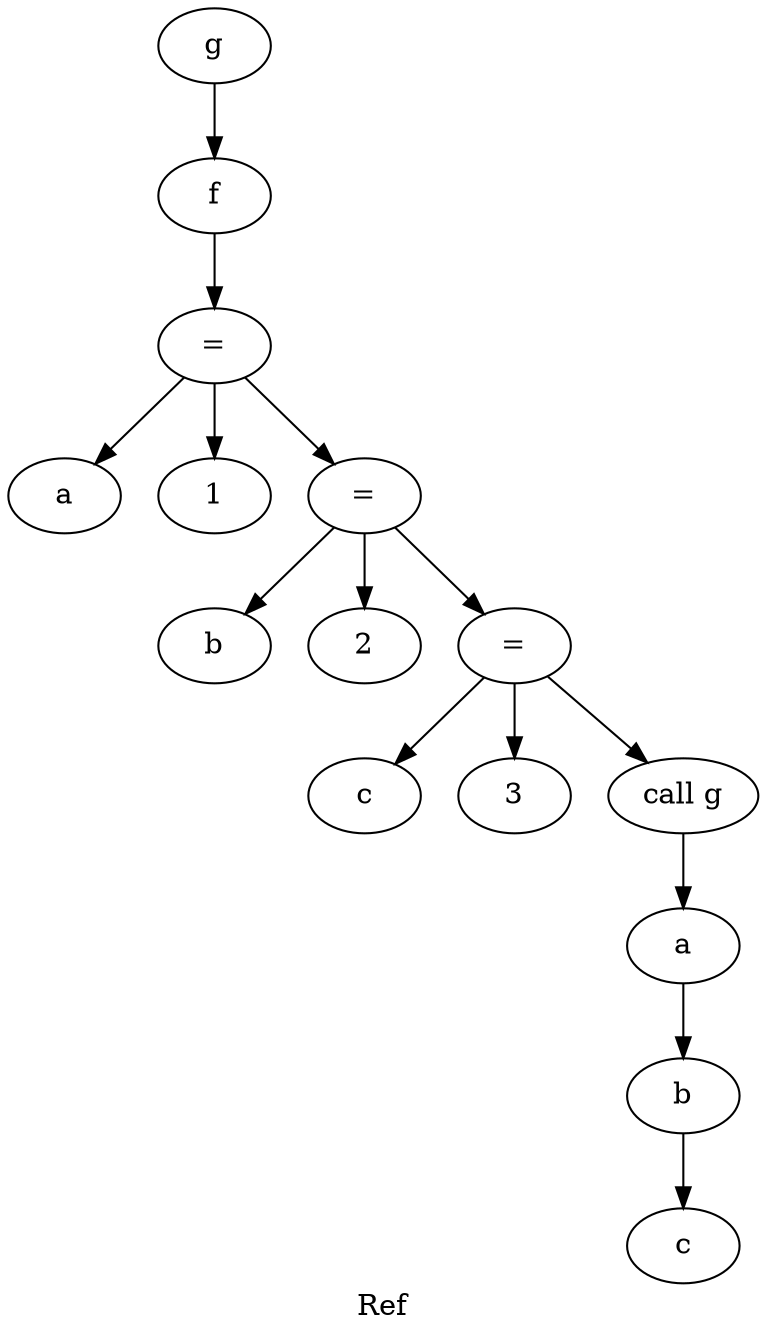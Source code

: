 digraph {
label="Ref";
x5633077d5810 -> x5633077d6d90
x5633077d6d90 -> x5633077d6020
x5633077d6020 -> x5633077d5e60
x5633077d6020 -> x5633077d5f40
x5633077d6020 -> x5633077d6350
x5633077d6350 -> x5633077d6190
x5633077d6350 -> x5633077d6270
x5633077d6350 -> x5633077d6680
x5633077d6680 -> x5633077d64c0
x5633077d6680 -> x5633077d65a0
x5633077d6680 -> x5633077d6c60
x5633077d6c60 -> x5633077d68f0
x5633077d68f0 -> x5633077d6a60
x5633077d6a60 -> x5633077d6bd0
x5633077d5810 [label="g"];
x5633077d6d90 [label="f"];
x5633077d6020 [label="="];
x5633077d5e60 [label="a"];
x5633077d5f40 [label="1"];
x5633077d6350 [label="="];
x5633077d6190 [label="b"];
x5633077d6270 [label="2"];
x5633077d6680 [label="="];
x5633077d64c0 [label="c"];
x5633077d65a0 [label="3"];
x5633077d6c60 [label="call g"];
x5633077d68f0 [label="a"];
x5633077d6a60 [label="b"];
x5633077d6bd0 [label="c"];
}
